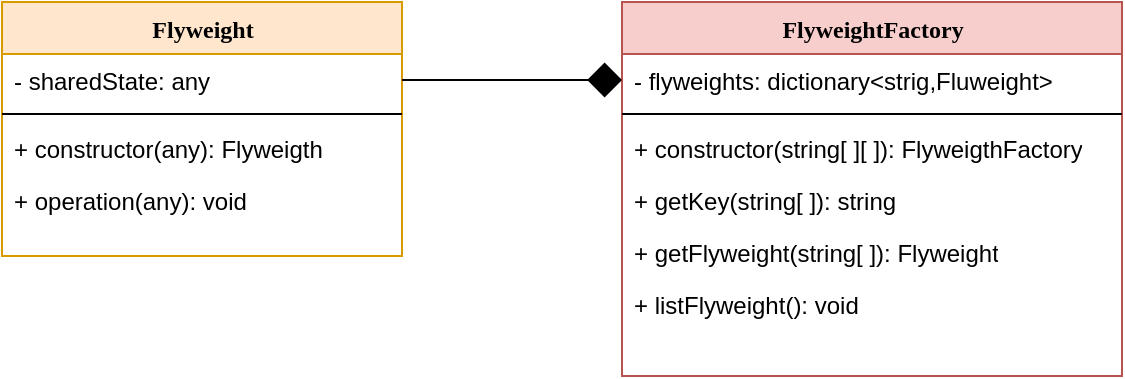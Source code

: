<mxfile version="14.1.1" type="device"><diagram name="Page-1" id="9f46799a-70d6-7492-0946-bef42562c5a5"><mxGraphModel dx="1374" dy="774" grid="1" gridSize="10" guides="1" tooltips="1" connect="1" arrows="1" fold="1" page="1" pageScale="1" pageWidth="1100" pageHeight="850" background="#ffffff" math="0" shadow="0"><root><mxCell id="0"/><mxCell id="1" parent="0"/><mxCell id="78961159f06e98e8-17" value="Flyweight" style="swimlane;html=1;fontStyle=1;align=center;verticalAlign=top;childLayout=stackLayout;horizontal=1;startSize=26;horizontalStack=0;resizeParent=1;resizeLast=0;collapsible=1;marginBottom=0;swimlaneFillColor=#ffffff;rounded=0;shadow=0;comic=0;labelBackgroundColor=none;strokeWidth=1;fillColor=#ffe6cc;fontFamily=Verdana;fontSize=12;strokeColor=#d79b00;" parent="1" vertex="1"><mxGeometry x="360" y="83" width="200" height="127" as="geometry"/></mxCell><mxCell id="78961159f06e98e8-21" value="- sharedState: any" style="text;html=1;strokeColor=none;fillColor=none;align=left;verticalAlign=top;spacingLeft=4;spacingRight=4;whiteSpace=wrap;overflow=hidden;rotatable=0;points=[[0,0.5],[1,0.5]];portConstraint=eastwest;" parent="78961159f06e98e8-17" vertex="1"><mxGeometry y="26" width="200" height="26" as="geometry"/></mxCell><mxCell id="78961159f06e98e8-19" value="" style="line;html=1;strokeWidth=1;fillColor=none;align=left;verticalAlign=middle;spacingTop=-1;spacingLeft=3;spacingRight=3;rotatable=0;labelPosition=right;points=[];portConstraint=eastwest;" parent="78961159f06e98e8-17" vertex="1"><mxGeometry y="52" width="200" height="8" as="geometry"/></mxCell><mxCell id="78961159f06e98e8-20" value="+ constructor(any): Flyweigth" style="text;html=1;strokeColor=none;fillColor=none;align=left;verticalAlign=top;spacingLeft=4;spacingRight=4;whiteSpace=wrap;overflow=hidden;rotatable=0;points=[[0,0.5],[1,0.5]];portConstraint=eastwest;" parent="78961159f06e98e8-17" vertex="1"><mxGeometry y="60" width="200" height="26" as="geometry"/></mxCell><mxCell id="78961159f06e98e8-27" value="+ operation(any): void" style="text;html=1;strokeColor=none;fillColor=none;align=left;verticalAlign=top;spacingLeft=4;spacingRight=4;whiteSpace=wrap;overflow=hidden;rotatable=0;points=[[0,0.5],[1,0.5]];portConstraint=eastwest;" parent="78961159f06e98e8-17" vertex="1"><mxGeometry y="86" width="200" height="26" as="geometry"/></mxCell><mxCell id="sv5n1_tTK8sXU9R_9dy4-1" value="FlyweightFactory" style="swimlane;html=1;fontStyle=1;align=center;verticalAlign=top;childLayout=stackLayout;horizontal=1;startSize=26;horizontalStack=0;resizeParent=1;resizeLast=0;collapsible=1;marginBottom=0;swimlaneFillColor=#ffffff;rounded=0;shadow=0;comic=0;labelBackgroundColor=none;strokeWidth=1;fillColor=#f8cecc;fontFamily=Verdana;fontSize=12;strokeColor=#b85450;" vertex="1" parent="1"><mxGeometry x="670" y="83" width="250" height="187" as="geometry"/></mxCell><mxCell id="sv5n1_tTK8sXU9R_9dy4-2" value="- flyweights: dictionary&amp;lt;strig,Fluweight&amp;gt;" style="text;html=1;strokeColor=none;fillColor=none;align=left;verticalAlign=top;spacingLeft=4;spacingRight=4;whiteSpace=wrap;overflow=hidden;rotatable=0;points=[[0,0.5],[1,0.5]];portConstraint=eastwest;" vertex="1" parent="sv5n1_tTK8sXU9R_9dy4-1"><mxGeometry y="26" width="250" height="26" as="geometry"/></mxCell><mxCell id="sv5n1_tTK8sXU9R_9dy4-3" value="" style="line;html=1;strokeWidth=1;fillColor=none;align=left;verticalAlign=middle;spacingTop=-1;spacingLeft=3;spacingRight=3;rotatable=0;labelPosition=right;points=[];portConstraint=eastwest;" vertex="1" parent="sv5n1_tTK8sXU9R_9dy4-1"><mxGeometry y="52" width="250" height="8" as="geometry"/></mxCell><mxCell id="sv5n1_tTK8sXU9R_9dy4-4" value="+ constructor(string[ ][ ]): FlyweigthFactory" style="text;html=1;strokeColor=none;fillColor=none;align=left;verticalAlign=top;spacingLeft=4;spacingRight=4;whiteSpace=wrap;overflow=hidden;rotatable=0;points=[[0,0.5],[1,0.5]];portConstraint=eastwest;" vertex="1" parent="sv5n1_tTK8sXU9R_9dy4-1"><mxGeometry y="60" width="250" height="26" as="geometry"/></mxCell><mxCell id="sv5n1_tTK8sXU9R_9dy4-5" value="+ getKey(string[ ]): string" style="text;html=1;strokeColor=none;fillColor=none;align=left;verticalAlign=top;spacingLeft=4;spacingRight=4;whiteSpace=wrap;overflow=hidden;rotatable=0;points=[[0,0.5],[1,0.5]];portConstraint=eastwest;" vertex="1" parent="sv5n1_tTK8sXU9R_9dy4-1"><mxGeometry y="86" width="250" height="26" as="geometry"/></mxCell><mxCell id="sv5n1_tTK8sXU9R_9dy4-7" value="+ getFlyweight(string[ ]): Flyweight" style="text;html=1;strokeColor=none;fillColor=none;align=left;verticalAlign=top;spacingLeft=4;spacingRight=4;whiteSpace=wrap;overflow=hidden;rotatable=0;points=[[0,0.5],[1,0.5]];portConstraint=eastwest;" vertex="1" parent="sv5n1_tTK8sXU9R_9dy4-1"><mxGeometry y="112" width="250" height="26" as="geometry"/></mxCell><mxCell id="sv5n1_tTK8sXU9R_9dy4-8" value="+ listFlyweight(): void" style="text;html=1;strokeColor=none;fillColor=none;align=left;verticalAlign=top;spacingLeft=4;spacingRight=4;whiteSpace=wrap;overflow=hidden;rotatable=0;points=[[0,0.5],[1,0.5]];portConstraint=eastwest;" vertex="1" parent="sv5n1_tTK8sXU9R_9dy4-1"><mxGeometry y="138" width="250" height="26" as="geometry"/></mxCell><mxCell id="sv5n1_tTK8sXU9R_9dy4-6" style="edgeStyle=orthogonalEdgeStyle;rounded=0;orthogonalLoop=1;jettySize=auto;html=1;exitX=0;exitY=0.5;exitDx=0;exitDy=0;entryX=1;entryY=0.5;entryDx=0;entryDy=0;endArrow=none;endFill=0;startArrow=diamond;startFill=1;startSize=15;" edge="1" parent="1" source="sv5n1_tTK8sXU9R_9dy4-2" target="78961159f06e98e8-21"><mxGeometry relative="1" as="geometry"/></mxCell></root></mxGraphModel></diagram></mxfile>